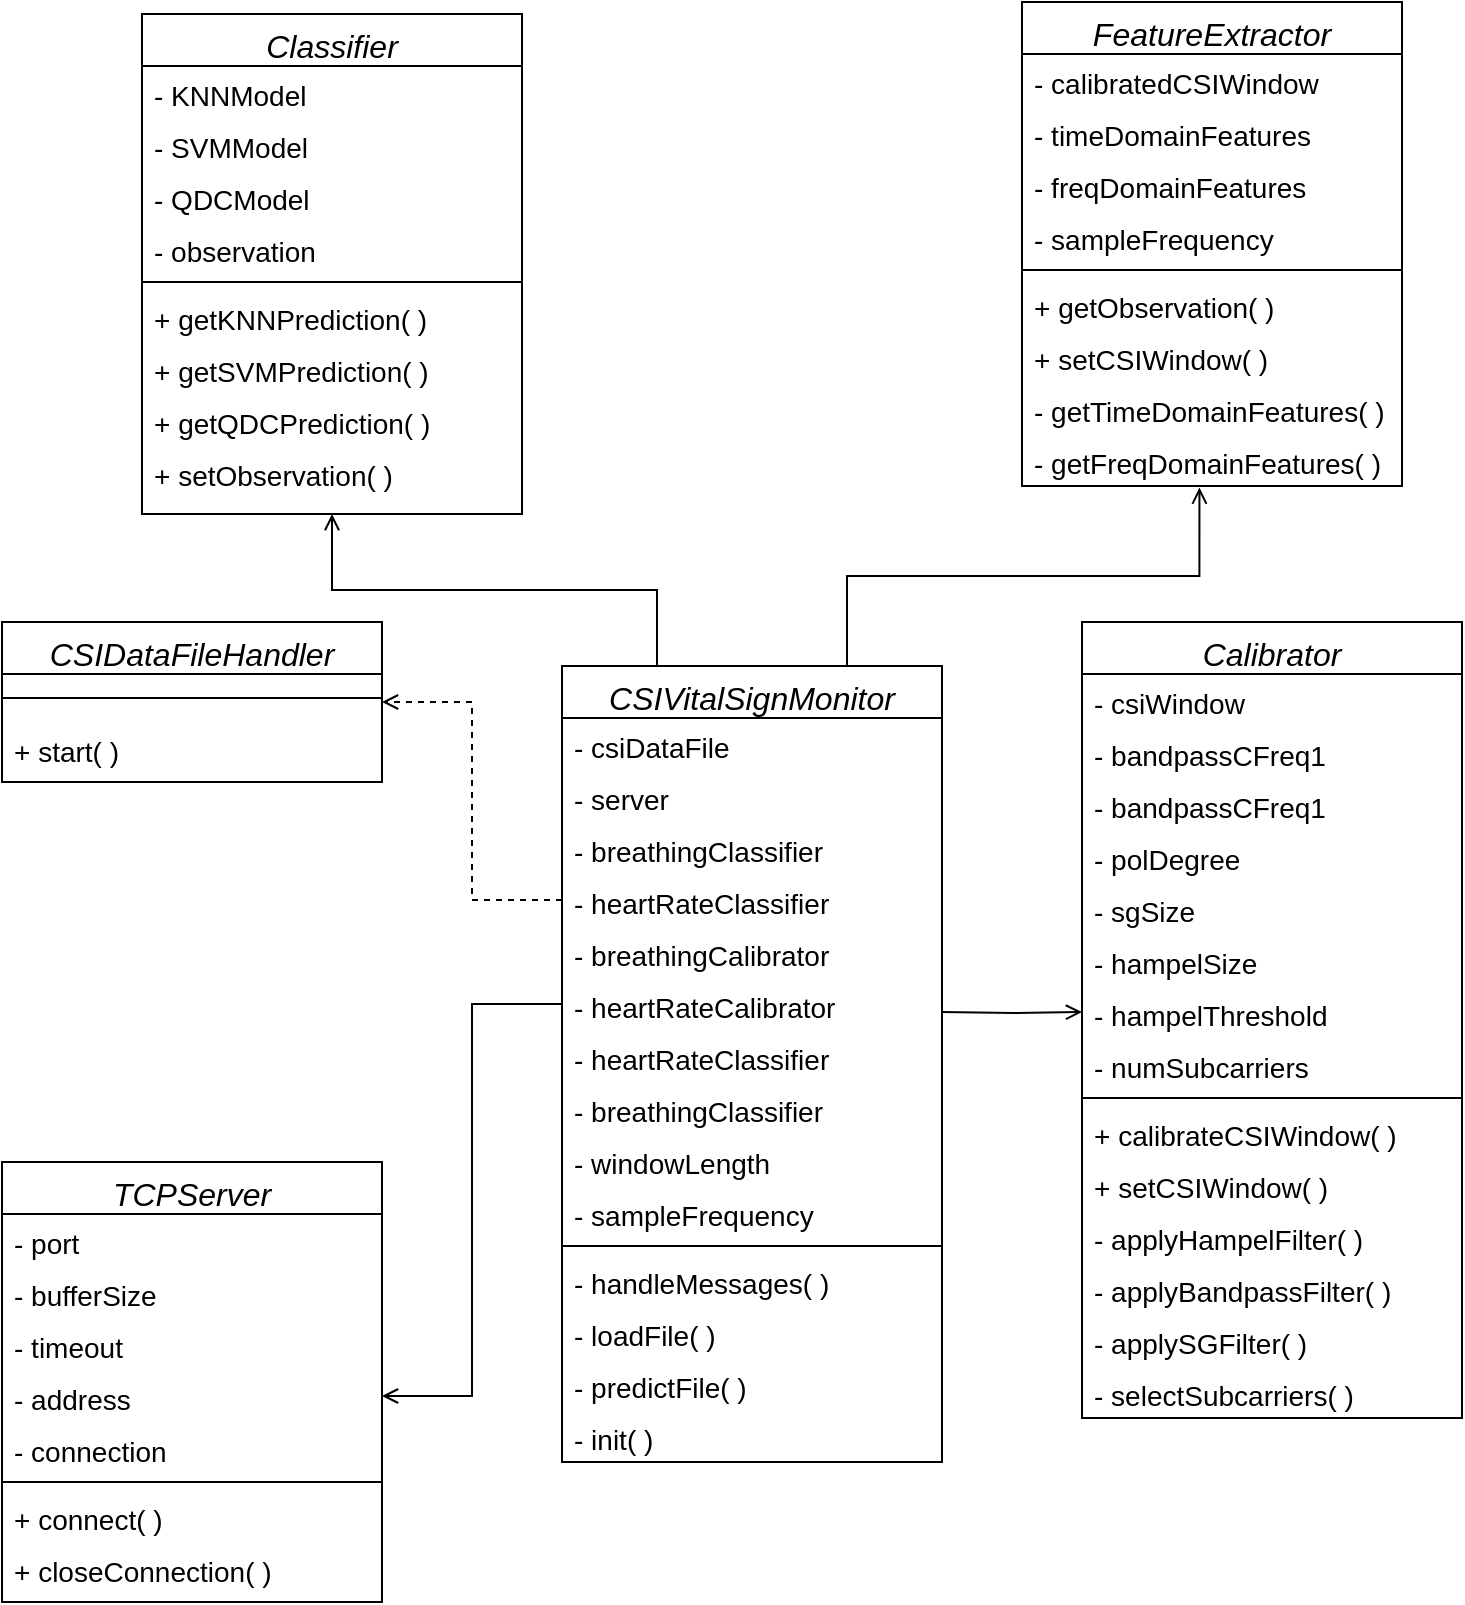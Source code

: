<mxfile version="14.9.6" type="device"><diagram id="C5RBs43oDa-KdzZeNtuy" name="Page-1"><mxGraphModel dx="1038" dy="607" grid="1" gridSize="10" guides="1" tooltips="1" connect="1" arrows="1" fold="1" page="1" pageScale="1" pageWidth="827" pageHeight="1169" math="0" shadow="0"><root><mxCell id="WIyWlLk6GJQsqaUBKTNV-0"/><mxCell id="WIyWlLk6GJQsqaUBKTNV-1" parent="WIyWlLk6GJQsqaUBKTNV-0"/><mxCell id="zkfFHV4jXpPFQw0GAbJ--0" value="FeatureExtractor" style="swimlane;fontStyle=2;align=center;verticalAlign=top;childLayout=stackLayout;horizontal=1;startSize=26;horizontalStack=0;resizeParent=1;resizeLast=0;collapsible=1;marginBottom=0;rounded=0;shadow=0;strokeWidth=1;fontSize=16;" parent="WIyWlLk6GJQsqaUBKTNV-1" vertex="1"><mxGeometry x="540" y="10" width="190" height="242" as="geometry"><mxRectangle x="230" y="140" width="160" height="26" as="alternateBounds"/></mxGeometry></mxCell><mxCell id="zkfFHV4jXpPFQw0GAbJ--1" value="- calibratedCSIWindow" style="text;align=left;verticalAlign=top;spacingLeft=4;spacingRight=4;overflow=hidden;rotatable=0;points=[[0,0.5],[1,0.5]];portConstraint=eastwest;fontSize=14;" parent="zkfFHV4jXpPFQw0GAbJ--0" vertex="1"><mxGeometry y="26" width="190" height="26" as="geometry"/></mxCell><mxCell id="jZZ6BA_SuSChrEAePa_1-1" value="- timeDomainFeatures " style="text;align=left;verticalAlign=top;spacingLeft=4;spacingRight=4;overflow=hidden;rotatable=0;points=[[0,0.5],[1,0.5]];portConstraint=eastwest;fontSize=14;" vertex="1" parent="zkfFHV4jXpPFQw0GAbJ--0"><mxGeometry y="52" width="190" height="26" as="geometry"/></mxCell><mxCell id="zkfFHV4jXpPFQw0GAbJ--2" value="- freqDomainFeatures" style="text;align=left;verticalAlign=top;spacingLeft=4;spacingRight=4;overflow=hidden;rotatable=0;points=[[0,0.5],[1,0.5]];portConstraint=eastwest;rounded=0;shadow=0;html=0;fontSize=14;" parent="zkfFHV4jXpPFQw0GAbJ--0" vertex="1"><mxGeometry y="78" width="190" height="26" as="geometry"/></mxCell><mxCell id="zkfFHV4jXpPFQw0GAbJ--3" value="- sampleFrequency" style="text;align=left;verticalAlign=top;spacingLeft=4;spacingRight=4;overflow=hidden;rotatable=0;points=[[0,0.5],[1,0.5]];portConstraint=eastwest;rounded=0;shadow=0;html=0;fontSize=14;" parent="zkfFHV4jXpPFQw0GAbJ--0" vertex="1"><mxGeometry y="104" width="190" height="26" as="geometry"/></mxCell><mxCell id="zkfFHV4jXpPFQw0GAbJ--4" value="" style="line;html=1;strokeWidth=1;align=left;verticalAlign=middle;spacingTop=-1;spacingLeft=3;spacingRight=3;rotatable=0;labelPosition=right;points=[];portConstraint=eastwest;" parent="zkfFHV4jXpPFQw0GAbJ--0" vertex="1"><mxGeometry y="130" width="190" height="8" as="geometry"/></mxCell><mxCell id="zkfFHV4jXpPFQw0GAbJ--5" value="+ getObservation( )" style="text;align=left;verticalAlign=top;spacingLeft=4;spacingRight=4;overflow=hidden;rotatable=0;points=[[0,0.5],[1,0.5]];portConstraint=eastwest;fontSize=14;" parent="zkfFHV4jXpPFQw0GAbJ--0" vertex="1"><mxGeometry y="138" width="190" height="26" as="geometry"/></mxCell><mxCell id="jZZ6BA_SuSChrEAePa_1-51" value="+ setCSIWindow( )" style="text;align=left;verticalAlign=top;spacingLeft=4;spacingRight=4;overflow=hidden;rotatable=0;points=[[0,0.5],[1,0.5]];portConstraint=eastwest;fontSize=14;" vertex="1" parent="zkfFHV4jXpPFQw0GAbJ--0"><mxGeometry y="164" width="190" height="26" as="geometry"/></mxCell><mxCell id="jZZ6BA_SuSChrEAePa_1-2" value="- getTimeDomainFeatures( )" style="text;align=left;verticalAlign=top;spacingLeft=4;spacingRight=4;overflow=hidden;rotatable=0;points=[[0,0.5],[1,0.5]];portConstraint=eastwest;fontSize=14;" vertex="1" parent="zkfFHV4jXpPFQw0GAbJ--0"><mxGeometry y="190" width="190" height="26" as="geometry"/></mxCell><mxCell id="jZZ6BA_SuSChrEAePa_1-3" value="- getFreqDomainFeatures( )" style="text;align=left;verticalAlign=top;spacingLeft=4;spacingRight=4;overflow=hidden;rotatable=0;points=[[0,0.5],[1,0.5]];portConstraint=eastwest;fontSize=14;" vertex="1" parent="zkfFHV4jXpPFQw0GAbJ--0"><mxGeometry y="216" width="190" height="26" as="geometry"/></mxCell><mxCell id="jZZ6BA_SuSChrEAePa_1-5" value="Calibrator" style="swimlane;fontStyle=2;align=center;verticalAlign=top;childLayout=stackLayout;horizontal=1;startSize=26;horizontalStack=0;resizeParent=1;resizeLast=0;collapsible=1;marginBottom=0;rounded=0;shadow=0;strokeWidth=1;fontSize=16;" vertex="1" parent="WIyWlLk6GJQsqaUBKTNV-1"><mxGeometry x="570" y="320" width="190" height="398" as="geometry"><mxRectangle x="230" y="140" width="160" height="26" as="alternateBounds"/></mxGeometry></mxCell><mxCell id="jZZ6BA_SuSChrEAePa_1-6" value="- csiWindow" style="text;align=left;verticalAlign=top;spacingLeft=4;spacingRight=4;overflow=hidden;rotatable=0;points=[[0,0.5],[1,0.5]];portConstraint=eastwest;fontSize=14;" vertex="1" parent="jZZ6BA_SuSChrEAePa_1-5"><mxGeometry y="26" width="190" height="26" as="geometry"/></mxCell><mxCell id="jZZ6BA_SuSChrEAePa_1-7" value="- bandpassCFreq1" style="text;align=left;verticalAlign=top;spacingLeft=4;spacingRight=4;overflow=hidden;rotatable=0;points=[[0,0.5],[1,0.5]];portConstraint=eastwest;fontSize=14;" vertex="1" parent="jZZ6BA_SuSChrEAePa_1-5"><mxGeometry y="52" width="190" height="26" as="geometry"/></mxCell><mxCell id="jZZ6BA_SuSChrEAePa_1-8" value="- bandpassCFreq1" style="text;align=left;verticalAlign=top;spacingLeft=4;spacingRight=4;overflow=hidden;rotatable=0;points=[[0,0.5],[1,0.5]];portConstraint=eastwest;rounded=0;shadow=0;html=0;fontSize=14;" vertex="1" parent="jZZ6BA_SuSChrEAePa_1-5"><mxGeometry y="78" width="190" height="26" as="geometry"/></mxCell><mxCell id="jZZ6BA_SuSChrEAePa_1-9" value="- polDegree" style="text;align=left;verticalAlign=top;spacingLeft=4;spacingRight=4;overflow=hidden;rotatable=0;points=[[0,0.5],[1,0.5]];portConstraint=eastwest;rounded=0;shadow=0;html=0;fontSize=14;" vertex="1" parent="jZZ6BA_SuSChrEAePa_1-5"><mxGeometry y="104" width="190" height="26" as="geometry"/></mxCell><mxCell id="jZZ6BA_SuSChrEAePa_1-14" value="- sgSize" style="text;align=left;verticalAlign=top;spacingLeft=4;spacingRight=4;overflow=hidden;rotatable=0;points=[[0,0.5],[1,0.5]];portConstraint=eastwest;rounded=0;shadow=0;html=0;fontSize=14;" vertex="1" parent="jZZ6BA_SuSChrEAePa_1-5"><mxGeometry y="130" width="190" height="26" as="geometry"/></mxCell><mxCell id="jZZ6BA_SuSChrEAePa_1-15" value="- hampelSize" style="text;align=left;verticalAlign=top;spacingLeft=4;spacingRight=4;overflow=hidden;rotatable=0;points=[[0,0.5],[1,0.5]];portConstraint=eastwest;rounded=0;shadow=0;html=0;fontSize=14;" vertex="1" parent="jZZ6BA_SuSChrEAePa_1-5"><mxGeometry y="156" width="190" height="26" as="geometry"/></mxCell><mxCell id="jZZ6BA_SuSChrEAePa_1-16" value="- hampelThreshold " style="text;align=left;verticalAlign=top;spacingLeft=4;spacingRight=4;overflow=hidden;rotatable=0;points=[[0,0.5],[1,0.5]];portConstraint=eastwest;rounded=0;shadow=0;html=0;fontSize=14;" vertex="1" parent="jZZ6BA_SuSChrEAePa_1-5"><mxGeometry y="182" width="190" height="26" as="geometry"/></mxCell><mxCell id="jZZ6BA_SuSChrEAePa_1-17" value="- numSubcarriers" style="text;align=left;verticalAlign=top;spacingLeft=4;spacingRight=4;overflow=hidden;rotatable=0;points=[[0,0.5],[1,0.5]];portConstraint=eastwest;rounded=0;shadow=0;html=0;fontSize=14;" vertex="1" parent="jZZ6BA_SuSChrEAePa_1-5"><mxGeometry y="208" width="190" height="26" as="geometry"/></mxCell><mxCell id="jZZ6BA_SuSChrEAePa_1-10" value="" style="line;html=1;strokeWidth=1;align=left;verticalAlign=middle;spacingTop=-1;spacingLeft=3;spacingRight=3;rotatable=0;labelPosition=right;points=[];portConstraint=eastwest;" vertex="1" parent="jZZ6BA_SuSChrEAePa_1-5"><mxGeometry y="234" width="190" height="8" as="geometry"/></mxCell><mxCell id="jZZ6BA_SuSChrEAePa_1-11" value="+ calibrateCSIWindow( ) " style="text;align=left;verticalAlign=top;spacingLeft=4;spacingRight=4;overflow=hidden;rotatable=0;points=[[0,0.5],[1,0.5]];portConstraint=eastwest;fontSize=14;" vertex="1" parent="jZZ6BA_SuSChrEAePa_1-5"><mxGeometry y="242" width="190" height="26" as="geometry"/></mxCell><mxCell id="jZZ6BA_SuSChrEAePa_1-50" value="+ setCSIWindow( )" style="text;align=left;verticalAlign=top;spacingLeft=4;spacingRight=4;overflow=hidden;rotatable=0;points=[[0,0.5],[1,0.5]];portConstraint=eastwest;fontSize=14;" vertex="1" parent="jZZ6BA_SuSChrEAePa_1-5"><mxGeometry y="268" width="190" height="26" as="geometry"/></mxCell><mxCell id="jZZ6BA_SuSChrEAePa_1-12" value="- applyHampelFilter( )" style="text;align=left;verticalAlign=top;spacingLeft=4;spacingRight=4;overflow=hidden;rotatable=0;points=[[0,0.5],[1,0.5]];portConstraint=eastwest;fontSize=14;" vertex="1" parent="jZZ6BA_SuSChrEAePa_1-5"><mxGeometry y="294" width="190" height="26" as="geometry"/></mxCell><mxCell id="jZZ6BA_SuSChrEAePa_1-13" value="- applyBandpassFilter( ) " style="text;align=left;verticalAlign=top;spacingLeft=4;spacingRight=4;overflow=hidden;rotatable=0;points=[[0,0.5],[1,0.5]];portConstraint=eastwest;fontSize=14;" vertex="1" parent="jZZ6BA_SuSChrEAePa_1-5"><mxGeometry y="320" width="190" height="26" as="geometry"/></mxCell><mxCell id="jZZ6BA_SuSChrEAePa_1-18" value="- applySGFilter( ) " style="text;align=left;verticalAlign=top;spacingLeft=4;spacingRight=4;overflow=hidden;rotatable=0;points=[[0,0.5],[1,0.5]];portConstraint=eastwest;fontSize=14;" vertex="1" parent="jZZ6BA_SuSChrEAePa_1-5"><mxGeometry y="346" width="190" height="26" as="geometry"/></mxCell><mxCell id="jZZ6BA_SuSChrEAePa_1-19" value="- selectSubcarriers( )" style="text;align=left;verticalAlign=top;spacingLeft=4;spacingRight=4;overflow=hidden;rotatable=0;points=[[0,0.5],[1,0.5]];portConstraint=eastwest;fontSize=14;" vertex="1" parent="jZZ6BA_SuSChrEAePa_1-5"><mxGeometry y="372" width="190" height="26" as="geometry"/></mxCell><mxCell id="jZZ6BA_SuSChrEAePa_1-35" value="Classifier" style="swimlane;fontStyle=2;align=center;verticalAlign=top;childLayout=stackLayout;horizontal=1;startSize=26;horizontalStack=0;resizeParent=1;resizeLast=0;collapsible=1;marginBottom=0;rounded=0;shadow=0;strokeWidth=1;fontSize=16;" vertex="1" parent="WIyWlLk6GJQsqaUBKTNV-1"><mxGeometry x="100" y="16" width="190" height="250" as="geometry"><mxRectangle x="230" y="140" width="160" height="26" as="alternateBounds"/></mxGeometry></mxCell><mxCell id="jZZ6BA_SuSChrEAePa_1-37" value="- KNNModel" style="text;align=left;verticalAlign=top;spacingLeft=4;spacingRight=4;overflow=hidden;rotatable=0;points=[[0,0.5],[1,0.5]];portConstraint=eastwest;fontSize=14;" vertex="1" parent="jZZ6BA_SuSChrEAePa_1-35"><mxGeometry y="26" width="190" height="26" as="geometry"/></mxCell><mxCell id="jZZ6BA_SuSChrEAePa_1-38" value="- SVMModel" style="text;align=left;verticalAlign=top;spacingLeft=4;spacingRight=4;overflow=hidden;rotatable=0;points=[[0,0.5],[1,0.5]];portConstraint=eastwest;rounded=0;shadow=0;html=0;fontSize=14;" vertex="1" parent="jZZ6BA_SuSChrEAePa_1-35"><mxGeometry y="52" width="190" height="26" as="geometry"/></mxCell><mxCell id="jZZ6BA_SuSChrEAePa_1-39" value="- QDCModel" style="text;align=left;verticalAlign=top;spacingLeft=4;spacingRight=4;overflow=hidden;rotatable=0;points=[[0,0.5],[1,0.5]];portConstraint=eastwest;rounded=0;shadow=0;html=0;fontSize=14;" vertex="1" parent="jZZ6BA_SuSChrEAePa_1-35"><mxGeometry y="78" width="190" height="26" as="geometry"/></mxCell><mxCell id="jZZ6BA_SuSChrEAePa_1-40" value="- observation" style="text;align=left;verticalAlign=top;spacingLeft=4;spacingRight=4;overflow=hidden;rotatable=0;points=[[0,0.5],[1,0.5]];portConstraint=eastwest;rounded=0;shadow=0;html=0;fontSize=14;" vertex="1" parent="jZZ6BA_SuSChrEAePa_1-35"><mxGeometry y="104" width="190" height="26" as="geometry"/></mxCell><mxCell id="jZZ6BA_SuSChrEAePa_1-44" value="" style="line;html=1;strokeWidth=1;align=left;verticalAlign=middle;spacingTop=-1;spacingLeft=3;spacingRight=3;rotatable=0;labelPosition=right;points=[];portConstraint=eastwest;" vertex="1" parent="jZZ6BA_SuSChrEAePa_1-35"><mxGeometry y="130" width="190" height="8" as="geometry"/></mxCell><mxCell id="jZZ6BA_SuSChrEAePa_1-45" value="+ getKNNPrediction( )" style="text;align=left;verticalAlign=top;spacingLeft=4;spacingRight=4;overflow=hidden;rotatable=0;points=[[0,0.5],[1,0.5]];portConstraint=eastwest;fontSize=14;" vertex="1" parent="jZZ6BA_SuSChrEAePa_1-35"><mxGeometry y="138" width="190" height="26" as="geometry"/></mxCell><mxCell id="jZZ6BA_SuSChrEAePa_1-55" value="+ getSVMPrediction( )" style="text;align=left;verticalAlign=top;spacingLeft=4;spacingRight=4;overflow=hidden;rotatable=0;points=[[0,0.5],[1,0.5]];portConstraint=eastwest;fontSize=14;" vertex="1" parent="jZZ6BA_SuSChrEAePa_1-35"><mxGeometry y="164" width="190" height="26" as="geometry"/></mxCell><mxCell id="jZZ6BA_SuSChrEAePa_1-56" value="+ getQDCPrediction( )" style="text;align=left;verticalAlign=top;spacingLeft=4;spacingRight=4;overflow=hidden;rotatable=0;points=[[0,0.5],[1,0.5]];portConstraint=eastwest;fontSize=14;" vertex="1" parent="jZZ6BA_SuSChrEAePa_1-35"><mxGeometry y="190" width="190" height="26" as="geometry"/></mxCell><mxCell id="jZZ6BA_SuSChrEAePa_1-57" value="+ setObservation( )" style="text;align=left;verticalAlign=top;spacingLeft=4;spacingRight=4;overflow=hidden;rotatable=0;points=[[0,0.5],[1,0.5]];portConstraint=eastwest;fontSize=14;" vertex="1" parent="jZZ6BA_SuSChrEAePa_1-35"><mxGeometry y="216" width="190" height="26" as="geometry"/></mxCell><mxCell id="jZZ6BA_SuSChrEAePa_1-58" value="CSIDataFileHandler" style="swimlane;fontStyle=2;align=center;verticalAlign=top;childLayout=stackLayout;horizontal=1;startSize=26;horizontalStack=0;resizeParent=1;resizeLast=0;collapsible=1;marginBottom=0;rounded=0;shadow=0;strokeWidth=1;fontSize=16;" vertex="1" parent="WIyWlLk6GJQsqaUBKTNV-1"><mxGeometry x="30" y="320" width="190" height="80" as="geometry"><mxRectangle x="230" y="140" width="160" height="26" as="alternateBounds"/></mxGeometry></mxCell><mxCell id="jZZ6BA_SuSChrEAePa_1-64" value="" style="line;html=1;strokeWidth=1;align=left;verticalAlign=middle;spacingTop=-1;spacingLeft=3;spacingRight=3;rotatable=0;labelPosition=right;points=[];portConstraint=eastwest;" vertex="1" parent="jZZ6BA_SuSChrEAePa_1-58"><mxGeometry y="26" width="190" height="24" as="geometry"/></mxCell><mxCell id="jZZ6BA_SuSChrEAePa_1-71" value="+ start( ) " style="text;align=left;verticalAlign=top;spacingLeft=4;spacingRight=4;overflow=hidden;rotatable=0;points=[[0,0.5],[1,0.5]];portConstraint=eastwest;fontSize=14;" vertex="1" parent="jZZ6BA_SuSChrEAePa_1-58"><mxGeometry y="50" width="190" height="30" as="geometry"/></mxCell><mxCell id="jZZ6BA_SuSChrEAePa_1-72" value="TCPServer" style="swimlane;fontStyle=2;align=center;verticalAlign=top;childLayout=stackLayout;horizontal=1;startSize=26;horizontalStack=0;resizeParent=1;resizeLast=0;collapsible=1;marginBottom=0;rounded=0;shadow=0;strokeWidth=1;fontSize=16;" vertex="1" parent="WIyWlLk6GJQsqaUBKTNV-1"><mxGeometry x="30" y="590" width="190" height="220" as="geometry"><mxRectangle x="230" y="140" width="160" height="26" as="alternateBounds"/></mxGeometry></mxCell><mxCell id="jZZ6BA_SuSChrEAePa_1-73" value="- port" style="text;align=left;verticalAlign=top;spacingLeft=4;spacingRight=4;overflow=hidden;rotatable=0;points=[[0,0.5],[1,0.5]];portConstraint=eastwest;fontSize=14;" vertex="1" parent="jZZ6BA_SuSChrEAePa_1-72"><mxGeometry y="26" width="190" height="26" as="geometry"/></mxCell><mxCell id="jZZ6BA_SuSChrEAePa_1-74" value="- bufferSize" style="text;align=left;verticalAlign=top;spacingLeft=4;spacingRight=4;overflow=hidden;rotatable=0;points=[[0,0.5],[1,0.5]];portConstraint=eastwest;fontSize=14;" vertex="1" parent="jZZ6BA_SuSChrEAePa_1-72"><mxGeometry y="52" width="190" height="26" as="geometry"/></mxCell><mxCell id="jZZ6BA_SuSChrEAePa_1-75" value="- timeout" style="text;align=left;verticalAlign=top;spacingLeft=4;spacingRight=4;overflow=hidden;rotatable=0;points=[[0,0.5],[1,0.5]];portConstraint=eastwest;rounded=0;shadow=0;html=0;fontSize=14;" vertex="1" parent="jZZ6BA_SuSChrEAePa_1-72"><mxGeometry y="78" width="190" height="26" as="geometry"/></mxCell><mxCell id="jZZ6BA_SuSChrEAePa_1-81" value="- address" style="text;align=left;verticalAlign=top;spacingLeft=4;spacingRight=4;overflow=hidden;rotatable=0;points=[[0,0.5],[1,0.5]];portConstraint=eastwest;rounded=0;shadow=0;html=0;fontSize=14;" vertex="1" parent="jZZ6BA_SuSChrEAePa_1-72"><mxGeometry y="104" width="190" height="26" as="geometry"/></mxCell><mxCell id="jZZ6BA_SuSChrEAePa_1-82" value="- connection" style="text;align=left;verticalAlign=top;spacingLeft=4;spacingRight=4;overflow=hidden;rotatable=0;points=[[0,0.5],[1,0.5]];portConstraint=eastwest;rounded=0;shadow=0;html=0;fontSize=14;" vertex="1" parent="jZZ6BA_SuSChrEAePa_1-72"><mxGeometry y="130" width="190" height="26" as="geometry"/></mxCell><mxCell id="jZZ6BA_SuSChrEAePa_1-76" value="" style="line;html=1;strokeWidth=1;align=left;verticalAlign=middle;spacingTop=-1;spacingLeft=3;spacingRight=3;rotatable=0;labelPosition=right;points=[];portConstraint=eastwest;" vertex="1" parent="jZZ6BA_SuSChrEAePa_1-72"><mxGeometry y="156" width="190" height="8" as="geometry"/></mxCell><mxCell id="jZZ6BA_SuSChrEAePa_1-77" value="+ connect( ) " style="text;align=left;verticalAlign=top;spacingLeft=4;spacingRight=4;overflow=hidden;rotatable=0;points=[[0,0.5],[1,0.5]];portConstraint=eastwest;fontSize=14;" vertex="1" parent="jZZ6BA_SuSChrEAePa_1-72"><mxGeometry y="164" width="190" height="26" as="geometry"/></mxCell><mxCell id="jZZ6BA_SuSChrEAePa_1-78" value="+ closeConnection( )" style="text;align=left;verticalAlign=top;spacingLeft=4;spacingRight=4;overflow=hidden;rotatable=0;points=[[0,0.5],[1,0.5]];portConstraint=eastwest;fontSize=14;" vertex="1" parent="jZZ6BA_SuSChrEAePa_1-72"><mxGeometry y="190" width="190" height="26" as="geometry"/></mxCell><mxCell id="jZZ6BA_SuSChrEAePa_1-110" style="edgeStyle=orthogonalEdgeStyle;rounded=0;orthogonalLoop=1;jettySize=auto;html=1;exitX=0.25;exitY=0;exitDx=0;exitDy=0;entryX=0.5;entryY=1;entryDx=0;entryDy=0;fontSize=14;endArrow=open;endFill=0;" edge="1" parent="WIyWlLk6GJQsqaUBKTNV-1" source="jZZ6BA_SuSChrEAePa_1-83" target="jZZ6BA_SuSChrEAePa_1-35"><mxGeometry relative="1" as="geometry"/></mxCell><mxCell id="jZZ6BA_SuSChrEAePa_1-111" style="edgeStyle=orthogonalEdgeStyle;rounded=0;orthogonalLoop=1;jettySize=auto;html=1;exitX=0.75;exitY=0;exitDx=0;exitDy=0;entryX=0.467;entryY=1.031;entryDx=0;entryDy=0;entryPerimeter=0;fontSize=14;endArrow=open;endFill=0;" edge="1" parent="WIyWlLk6GJQsqaUBKTNV-1" source="jZZ6BA_SuSChrEAePa_1-83" target="jZZ6BA_SuSChrEAePa_1-3"><mxGeometry relative="1" as="geometry"/></mxCell><mxCell id="jZZ6BA_SuSChrEAePa_1-83" value="CSIVitalSignMonitor" style="swimlane;fontStyle=2;align=center;verticalAlign=top;childLayout=stackLayout;horizontal=1;startSize=26;horizontalStack=0;resizeParent=1;resizeLast=0;collapsible=1;marginBottom=0;rounded=0;shadow=0;strokeWidth=1;fontSize=16;" vertex="1" parent="WIyWlLk6GJQsqaUBKTNV-1"><mxGeometry x="310" y="342" width="190" height="398" as="geometry"><mxRectangle x="230" y="140" width="160" height="26" as="alternateBounds"/></mxGeometry></mxCell><mxCell id="jZZ6BA_SuSChrEAePa_1-84" value="- csiDataFile" style="text;align=left;verticalAlign=top;spacingLeft=4;spacingRight=4;overflow=hidden;rotatable=0;points=[[0,0.5],[1,0.5]];portConstraint=eastwest;fontSize=14;" vertex="1" parent="jZZ6BA_SuSChrEAePa_1-83"><mxGeometry y="26" width="190" height="26" as="geometry"/></mxCell><mxCell id="jZZ6BA_SuSChrEAePa_1-85" value="- server&#10;" style="text;align=left;verticalAlign=top;spacingLeft=4;spacingRight=4;overflow=hidden;rotatable=0;points=[[0,0.5],[1,0.5]];portConstraint=eastwest;fontSize=14;" vertex="1" parent="jZZ6BA_SuSChrEAePa_1-83"><mxGeometry y="52" width="190" height="26" as="geometry"/></mxCell><mxCell id="jZZ6BA_SuSChrEAePa_1-95" value="- breathingClassifier" style="text;align=left;verticalAlign=top;spacingLeft=4;spacingRight=4;overflow=hidden;rotatable=0;points=[[0,0.5],[1,0.5]];portConstraint=eastwest;fontSize=14;" vertex="1" parent="jZZ6BA_SuSChrEAePa_1-83"><mxGeometry y="78" width="190" height="26" as="geometry"/></mxCell><mxCell id="jZZ6BA_SuSChrEAePa_1-96" value="- heartRateClassifier" style="text;align=left;verticalAlign=top;spacingLeft=4;spacingRight=4;overflow=hidden;rotatable=0;points=[[0,0.5],[1,0.5]];portConstraint=eastwest;fontSize=14;" vertex="1" parent="jZZ6BA_SuSChrEAePa_1-83"><mxGeometry y="104" width="190" height="26" as="geometry"/></mxCell><mxCell id="jZZ6BA_SuSChrEAePa_1-97" value="- breathingCalibrator" style="text;align=left;verticalAlign=top;spacingLeft=4;spacingRight=4;overflow=hidden;rotatable=0;points=[[0,0.5],[1,0.5]];portConstraint=eastwest;fontSize=14;" vertex="1" parent="jZZ6BA_SuSChrEAePa_1-83"><mxGeometry y="130" width="190" height="26" as="geometry"/></mxCell><mxCell id="jZZ6BA_SuSChrEAePa_1-98" value="- heartRateCalibrator" style="text;align=left;verticalAlign=top;spacingLeft=4;spacingRight=4;overflow=hidden;rotatable=0;points=[[0,0.5],[1,0.5]];portConstraint=eastwest;fontSize=14;" vertex="1" parent="jZZ6BA_SuSChrEAePa_1-83"><mxGeometry y="156" width="190" height="26" as="geometry"/></mxCell><mxCell id="jZZ6BA_SuSChrEAePa_1-107" value="- heartRateClassifier" style="text;align=left;verticalAlign=top;spacingLeft=4;spacingRight=4;overflow=hidden;rotatable=0;points=[[0,0.5],[1,0.5]];portConstraint=eastwest;fontSize=14;" vertex="1" parent="jZZ6BA_SuSChrEAePa_1-83"><mxGeometry y="182" width="190" height="26" as="geometry"/></mxCell><mxCell id="jZZ6BA_SuSChrEAePa_1-108" value="- breathingClassifier" style="text;align=left;verticalAlign=top;spacingLeft=4;spacingRight=4;overflow=hidden;rotatable=0;points=[[0,0.5],[1,0.5]];portConstraint=eastwest;fontSize=14;" vertex="1" parent="jZZ6BA_SuSChrEAePa_1-83"><mxGeometry y="208" width="190" height="26" as="geometry"/></mxCell><mxCell id="jZZ6BA_SuSChrEAePa_1-103" value="- windowLength" style="text;align=left;verticalAlign=top;spacingLeft=4;spacingRight=4;overflow=hidden;rotatable=0;points=[[0,0.5],[1,0.5]];portConstraint=eastwest;fontSize=14;" vertex="1" parent="jZZ6BA_SuSChrEAePa_1-83"><mxGeometry y="234" width="190" height="26" as="geometry"/></mxCell><mxCell id="jZZ6BA_SuSChrEAePa_1-104" value="- sampleFrequency" style="text;align=left;verticalAlign=top;spacingLeft=4;spacingRight=4;overflow=hidden;rotatable=0;points=[[0,0.5],[1,0.5]];portConstraint=eastwest;fontSize=14;" vertex="1" parent="jZZ6BA_SuSChrEAePa_1-83"><mxGeometry y="260" width="190" height="26" as="geometry"/></mxCell><mxCell id="jZZ6BA_SuSChrEAePa_1-89" value="" style="line;html=1;strokeWidth=1;align=left;verticalAlign=middle;spacingTop=-1;spacingLeft=3;spacingRight=3;rotatable=0;labelPosition=right;points=[];portConstraint=eastwest;" vertex="1" parent="jZZ6BA_SuSChrEAePa_1-83"><mxGeometry y="286" width="190" height="8" as="geometry"/></mxCell><mxCell id="jZZ6BA_SuSChrEAePa_1-90" value="- handleMessages( )" style="text;align=left;verticalAlign=top;spacingLeft=4;spacingRight=4;overflow=hidden;rotatable=0;points=[[0,0.5],[1,0.5]];portConstraint=eastwest;fontSize=14;" vertex="1" parent="jZZ6BA_SuSChrEAePa_1-83"><mxGeometry y="294" width="190" height="26" as="geometry"/></mxCell><mxCell id="jZZ6BA_SuSChrEAePa_1-91" value="- loadFile( )" style="text;align=left;verticalAlign=top;spacingLeft=4;spacingRight=4;overflow=hidden;rotatable=0;points=[[0,0.5],[1,0.5]];portConstraint=eastwest;fontSize=14;" vertex="1" parent="jZZ6BA_SuSChrEAePa_1-83"><mxGeometry y="320" width="190" height="26" as="geometry"/></mxCell><mxCell id="jZZ6BA_SuSChrEAePa_1-92" value="- predictFile( )" style="text;align=left;verticalAlign=top;spacingLeft=4;spacingRight=4;overflow=hidden;rotatable=0;points=[[0,0.5],[1,0.5]];portConstraint=eastwest;fontSize=14;" vertex="1" parent="jZZ6BA_SuSChrEAePa_1-83"><mxGeometry y="346" width="190" height="26" as="geometry"/></mxCell><mxCell id="jZZ6BA_SuSChrEAePa_1-106" value="- init( )" style="text;align=left;verticalAlign=top;spacingLeft=4;spacingRight=4;overflow=hidden;rotatable=0;points=[[0,0.5],[1,0.5]];portConstraint=eastwest;fontSize=14;" vertex="1" parent="jZZ6BA_SuSChrEAePa_1-83"><mxGeometry y="372" width="190" height="26" as="geometry"/></mxCell><mxCell id="jZZ6BA_SuSChrEAePa_1-112" style="edgeStyle=orthogonalEdgeStyle;rounded=0;orthogonalLoop=1;jettySize=auto;html=1;entryX=0;entryY=0.5;entryDx=0;entryDy=0;fontSize=14;endArrow=open;endFill=0;" edge="1" parent="WIyWlLk6GJQsqaUBKTNV-1" target="jZZ6BA_SuSChrEAePa_1-16"><mxGeometry relative="1" as="geometry"><mxPoint x="500" y="515" as="sourcePoint"/></mxGeometry></mxCell><mxCell id="jZZ6BA_SuSChrEAePa_1-115" style="edgeStyle=orthogonalEdgeStyle;rounded=0;orthogonalLoop=1;jettySize=auto;html=1;exitX=0;exitY=0.5;exitDx=0;exitDy=0;entryX=1;entryY=0.5;entryDx=0;entryDy=0;fontSize=14;startArrow=none;startFill=0;endArrow=open;endFill=0;dashed=1;" edge="1" parent="WIyWlLk6GJQsqaUBKTNV-1" source="jZZ6BA_SuSChrEAePa_1-96" target="jZZ6BA_SuSChrEAePa_1-58"><mxGeometry relative="1" as="geometry"/></mxCell><mxCell id="jZZ6BA_SuSChrEAePa_1-116" style="edgeStyle=orthogonalEdgeStyle;rounded=0;orthogonalLoop=1;jettySize=auto;html=1;exitX=0;exitY=0.5;exitDx=0;exitDy=0;entryX=1;entryY=0.5;entryDx=0;entryDy=0;fontSize=14;startArrow=none;startFill=0;endArrow=open;endFill=0;" edge="1" parent="WIyWlLk6GJQsqaUBKTNV-1" source="jZZ6BA_SuSChrEAePa_1-98" target="jZZ6BA_SuSChrEAePa_1-81"><mxGeometry relative="1" as="geometry"/></mxCell></root></mxGraphModel></diagram></mxfile>